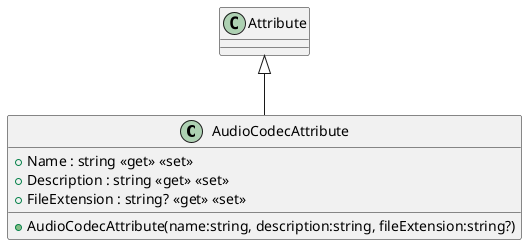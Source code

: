 @startuml
class AudioCodecAttribute {
    + Name : string <<get>> <<set>>
    + Description : string <<get>> <<set>>
    + FileExtension : string? <<get>> <<set>>
    + AudioCodecAttribute(name:string, description:string, fileExtension:string?)
}
Attribute <|-- AudioCodecAttribute
@enduml
